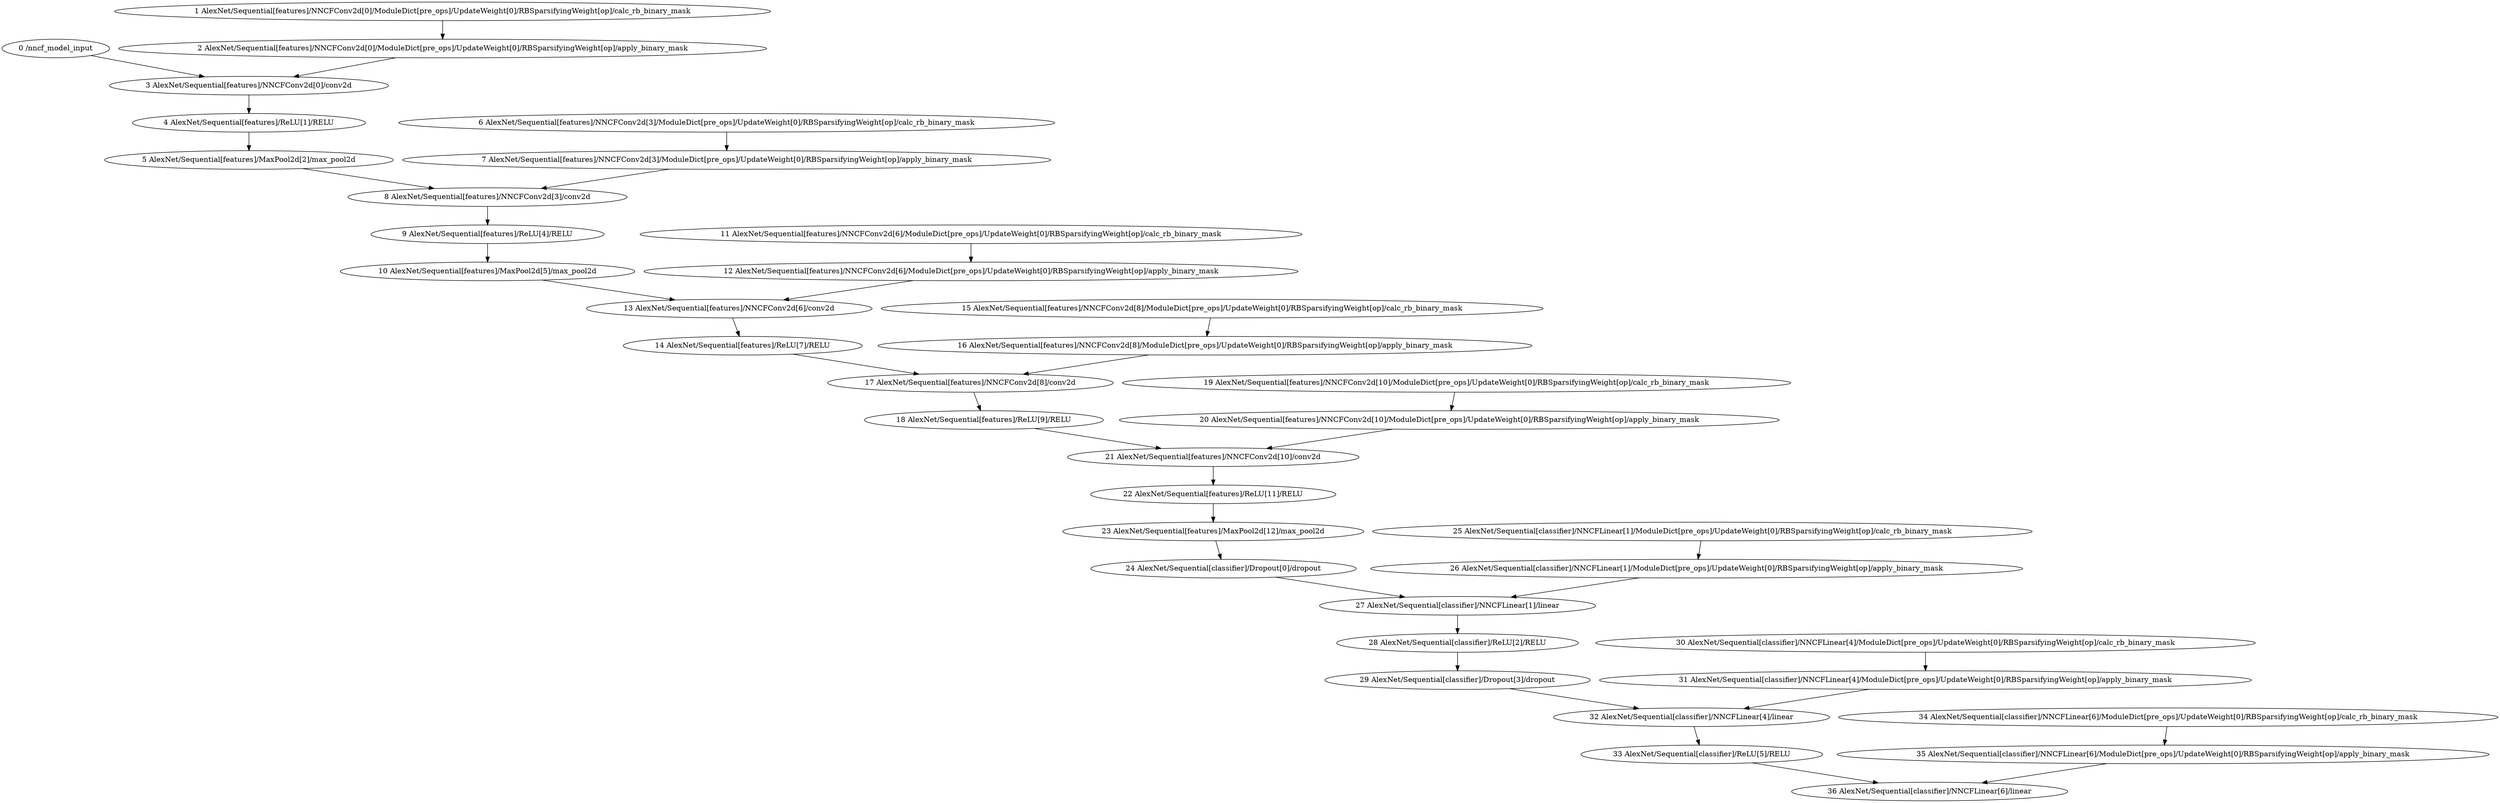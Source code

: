strict digraph  {
"0 /nncf_model_input" [id=0, scope="", type=nncf_model_input];
"1 AlexNet/Sequential[features]/NNCFConv2d[0]/ModuleDict[pre_ops]/UpdateWeight[0]/RBSparsifyingWeight[op]/calc_rb_binary_mask" [id=1, scope="AlexNet/Sequential[features]/NNCFConv2d[0]/ModuleDict[pre_ops]/UpdateWeight[0]/RBSparsifyingWeight[op]", type=calc_rb_binary_mask];
"2 AlexNet/Sequential[features]/NNCFConv2d[0]/ModuleDict[pre_ops]/UpdateWeight[0]/RBSparsifyingWeight[op]/apply_binary_mask" [id=2, scope="AlexNet/Sequential[features]/NNCFConv2d[0]/ModuleDict[pre_ops]/UpdateWeight[0]/RBSparsifyingWeight[op]", type=apply_binary_mask];
"3 AlexNet/Sequential[features]/NNCFConv2d[0]/conv2d" [id=3, scope="AlexNet/Sequential[features]/NNCFConv2d[0]", type=conv2d];
"4 AlexNet/Sequential[features]/ReLU[1]/RELU" [id=4, scope="AlexNet/Sequential[features]/ReLU[1]", type=RELU];
"5 AlexNet/Sequential[features]/MaxPool2d[2]/max_pool2d" [id=5, scope="AlexNet/Sequential[features]/MaxPool2d[2]", type=max_pool2d];
"6 AlexNet/Sequential[features]/NNCFConv2d[3]/ModuleDict[pre_ops]/UpdateWeight[0]/RBSparsifyingWeight[op]/calc_rb_binary_mask" [id=6, scope="AlexNet/Sequential[features]/NNCFConv2d[3]/ModuleDict[pre_ops]/UpdateWeight[0]/RBSparsifyingWeight[op]", type=calc_rb_binary_mask];
"7 AlexNet/Sequential[features]/NNCFConv2d[3]/ModuleDict[pre_ops]/UpdateWeight[0]/RBSparsifyingWeight[op]/apply_binary_mask" [id=7, scope="AlexNet/Sequential[features]/NNCFConv2d[3]/ModuleDict[pre_ops]/UpdateWeight[0]/RBSparsifyingWeight[op]", type=apply_binary_mask];
"8 AlexNet/Sequential[features]/NNCFConv2d[3]/conv2d" [id=8, scope="AlexNet/Sequential[features]/NNCFConv2d[3]", type=conv2d];
"9 AlexNet/Sequential[features]/ReLU[4]/RELU" [id=9, scope="AlexNet/Sequential[features]/ReLU[4]", type=RELU];
"10 AlexNet/Sequential[features]/MaxPool2d[5]/max_pool2d" [id=10, scope="AlexNet/Sequential[features]/MaxPool2d[5]", type=max_pool2d];
"11 AlexNet/Sequential[features]/NNCFConv2d[6]/ModuleDict[pre_ops]/UpdateWeight[0]/RBSparsifyingWeight[op]/calc_rb_binary_mask" [id=11, scope="AlexNet/Sequential[features]/NNCFConv2d[6]/ModuleDict[pre_ops]/UpdateWeight[0]/RBSparsifyingWeight[op]", type=calc_rb_binary_mask];
"12 AlexNet/Sequential[features]/NNCFConv2d[6]/ModuleDict[pre_ops]/UpdateWeight[0]/RBSparsifyingWeight[op]/apply_binary_mask" [id=12, scope="AlexNet/Sequential[features]/NNCFConv2d[6]/ModuleDict[pre_ops]/UpdateWeight[0]/RBSparsifyingWeight[op]", type=apply_binary_mask];
"13 AlexNet/Sequential[features]/NNCFConv2d[6]/conv2d" [id=13, scope="AlexNet/Sequential[features]/NNCFConv2d[6]", type=conv2d];
"14 AlexNet/Sequential[features]/ReLU[7]/RELU" [id=14, scope="AlexNet/Sequential[features]/ReLU[7]", type=RELU];
"15 AlexNet/Sequential[features]/NNCFConv2d[8]/ModuleDict[pre_ops]/UpdateWeight[0]/RBSparsifyingWeight[op]/calc_rb_binary_mask" [id=15, scope="AlexNet/Sequential[features]/NNCFConv2d[8]/ModuleDict[pre_ops]/UpdateWeight[0]/RBSparsifyingWeight[op]", type=calc_rb_binary_mask];
"16 AlexNet/Sequential[features]/NNCFConv2d[8]/ModuleDict[pre_ops]/UpdateWeight[0]/RBSparsifyingWeight[op]/apply_binary_mask" [id=16, scope="AlexNet/Sequential[features]/NNCFConv2d[8]/ModuleDict[pre_ops]/UpdateWeight[0]/RBSparsifyingWeight[op]", type=apply_binary_mask];
"17 AlexNet/Sequential[features]/NNCFConv2d[8]/conv2d" [id=17, scope="AlexNet/Sequential[features]/NNCFConv2d[8]", type=conv2d];
"18 AlexNet/Sequential[features]/ReLU[9]/RELU" [id=18, scope="AlexNet/Sequential[features]/ReLU[9]", type=RELU];
"19 AlexNet/Sequential[features]/NNCFConv2d[10]/ModuleDict[pre_ops]/UpdateWeight[0]/RBSparsifyingWeight[op]/calc_rb_binary_mask" [id=19, scope="AlexNet/Sequential[features]/NNCFConv2d[10]/ModuleDict[pre_ops]/UpdateWeight[0]/RBSparsifyingWeight[op]", type=calc_rb_binary_mask];
"20 AlexNet/Sequential[features]/NNCFConv2d[10]/ModuleDict[pre_ops]/UpdateWeight[0]/RBSparsifyingWeight[op]/apply_binary_mask" [id=20, scope="AlexNet/Sequential[features]/NNCFConv2d[10]/ModuleDict[pre_ops]/UpdateWeight[0]/RBSparsifyingWeight[op]", type=apply_binary_mask];
"21 AlexNet/Sequential[features]/NNCFConv2d[10]/conv2d" [id=21, scope="AlexNet/Sequential[features]/NNCFConv2d[10]", type=conv2d];
"22 AlexNet/Sequential[features]/ReLU[11]/RELU" [id=22, scope="AlexNet/Sequential[features]/ReLU[11]", type=RELU];
"23 AlexNet/Sequential[features]/MaxPool2d[12]/max_pool2d" [id=23, scope="AlexNet/Sequential[features]/MaxPool2d[12]", type=max_pool2d];
"24 AlexNet/Sequential[classifier]/Dropout[0]/dropout" [id=24, scope="AlexNet/Sequential[classifier]/Dropout[0]", type=dropout];
"25 AlexNet/Sequential[classifier]/NNCFLinear[1]/ModuleDict[pre_ops]/UpdateWeight[0]/RBSparsifyingWeight[op]/calc_rb_binary_mask" [id=25, scope="AlexNet/Sequential[classifier]/NNCFLinear[1]/ModuleDict[pre_ops]/UpdateWeight[0]/RBSparsifyingWeight[op]", type=calc_rb_binary_mask];
"26 AlexNet/Sequential[classifier]/NNCFLinear[1]/ModuleDict[pre_ops]/UpdateWeight[0]/RBSparsifyingWeight[op]/apply_binary_mask" [id=26, scope="AlexNet/Sequential[classifier]/NNCFLinear[1]/ModuleDict[pre_ops]/UpdateWeight[0]/RBSparsifyingWeight[op]", type=apply_binary_mask];
"27 AlexNet/Sequential[classifier]/NNCFLinear[1]/linear" [id=27, scope="AlexNet/Sequential[classifier]/NNCFLinear[1]", type=linear];
"28 AlexNet/Sequential[classifier]/ReLU[2]/RELU" [id=28, scope="AlexNet/Sequential[classifier]/ReLU[2]", type=RELU];
"29 AlexNet/Sequential[classifier]/Dropout[3]/dropout" [id=29, scope="AlexNet/Sequential[classifier]/Dropout[3]", type=dropout];
"30 AlexNet/Sequential[classifier]/NNCFLinear[4]/ModuleDict[pre_ops]/UpdateWeight[0]/RBSparsifyingWeight[op]/calc_rb_binary_mask" [id=30, scope="AlexNet/Sequential[classifier]/NNCFLinear[4]/ModuleDict[pre_ops]/UpdateWeight[0]/RBSparsifyingWeight[op]", type=calc_rb_binary_mask];
"31 AlexNet/Sequential[classifier]/NNCFLinear[4]/ModuleDict[pre_ops]/UpdateWeight[0]/RBSparsifyingWeight[op]/apply_binary_mask" [id=31, scope="AlexNet/Sequential[classifier]/NNCFLinear[4]/ModuleDict[pre_ops]/UpdateWeight[0]/RBSparsifyingWeight[op]", type=apply_binary_mask];
"32 AlexNet/Sequential[classifier]/NNCFLinear[4]/linear" [id=32, scope="AlexNet/Sequential[classifier]/NNCFLinear[4]", type=linear];
"33 AlexNet/Sequential[classifier]/ReLU[5]/RELU" [id=33, scope="AlexNet/Sequential[classifier]/ReLU[5]", type=RELU];
"34 AlexNet/Sequential[classifier]/NNCFLinear[6]/ModuleDict[pre_ops]/UpdateWeight[0]/RBSparsifyingWeight[op]/calc_rb_binary_mask" [id=34, scope="AlexNet/Sequential[classifier]/NNCFLinear[6]/ModuleDict[pre_ops]/UpdateWeight[0]/RBSparsifyingWeight[op]", type=calc_rb_binary_mask];
"35 AlexNet/Sequential[classifier]/NNCFLinear[6]/ModuleDict[pre_ops]/UpdateWeight[0]/RBSparsifyingWeight[op]/apply_binary_mask" [id=35, scope="AlexNet/Sequential[classifier]/NNCFLinear[6]/ModuleDict[pre_ops]/UpdateWeight[0]/RBSparsifyingWeight[op]", type=apply_binary_mask];
"36 AlexNet/Sequential[classifier]/NNCFLinear[6]/linear" [id=36, scope="AlexNet/Sequential[classifier]/NNCFLinear[6]", type=linear];
"0 /nncf_model_input" -> "3 AlexNet/Sequential[features]/NNCFConv2d[0]/conv2d";
"1 AlexNet/Sequential[features]/NNCFConv2d[0]/ModuleDict[pre_ops]/UpdateWeight[0]/RBSparsifyingWeight[op]/calc_rb_binary_mask" -> "2 AlexNet/Sequential[features]/NNCFConv2d[0]/ModuleDict[pre_ops]/UpdateWeight[0]/RBSparsifyingWeight[op]/apply_binary_mask";
"2 AlexNet/Sequential[features]/NNCFConv2d[0]/ModuleDict[pre_ops]/UpdateWeight[0]/RBSparsifyingWeight[op]/apply_binary_mask" -> "3 AlexNet/Sequential[features]/NNCFConv2d[0]/conv2d";
"3 AlexNet/Sequential[features]/NNCFConv2d[0]/conv2d" -> "4 AlexNet/Sequential[features]/ReLU[1]/RELU";
"4 AlexNet/Sequential[features]/ReLU[1]/RELU" -> "5 AlexNet/Sequential[features]/MaxPool2d[2]/max_pool2d";
"5 AlexNet/Sequential[features]/MaxPool2d[2]/max_pool2d" -> "8 AlexNet/Sequential[features]/NNCFConv2d[3]/conv2d";
"6 AlexNet/Sequential[features]/NNCFConv2d[3]/ModuleDict[pre_ops]/UpdateWeight[0]/RBSparsifyingWeight[op]/calc_rb_binary_mask" -> "7 AlexNet/Sequential[features]/NNCFConv2d[3]/ModuleDict[pre_ops]/UpdateWeight[0]/RBSparsifyingWeight[op]/apply_binary_mask";
"7 AlexNet/Sequential[features]/NNCFConv2d[3]/ModuleDict[pre_ops]/UpdateWeight[0]/RBSparsifyingWeight[op]/apply_binary_mask" -> "8 AlexNet/Sequential[features]/NNCFConv2d[3]/conv2d";
"8 AlexNet/Sequential[features]/NNCFConv2d[3]/conv2d" -> "9 AlexNet/Sequential[features]/ReLU[4]/RELU";
"9 AlexNet/Sequential[features]/ReLU[4]/RELU" -> "10 AlexNet/Sequential[features]/MaxPool2d[5]/max_pool2d";
"10 AlexNet/Sequential[features]/MaxPool2d[5]/max_pool2d" -> "13 AlexNet/Sequential[features]/NNCFConv2d[6]/conv2d";
"11 AlexNet/Sequential[features]/NNCFConv2d[6]/ModuleDict[pre_ops]/UpdateWeight[0]/RBSparsifyingWeight[op]/calc_rb_binary_mask" -> "12 AlexNet/Sequential[features]/NNCFConv2d[6]/ModuleDict[pre_ops]/UpdateWeight[0]/RBSparsifyingWeight[op]/apply_binary_mask";
"12 AlexNet/Sequential[features]/NNCFConv2d[6]/ModuleDict[pre_ops]/UpdateWeight[0]/RBSparsifyingWeight[op]/apply_binary_mask" -> "13 AlexNet/Sequential[features]/NNCFConv2d[6]/conv2d";
"13 AlexNet/Sequential[features]/NNCFConv2d[6]/conv2d" -> "14 AlexNet/Sequential[features]/ReLU[7]/RELU";
"14 AlexNet/Sequential[features]/ReLU[7]/RELU" -> "17 AlexNet/Sequential[features]/NNCFConv2d[8]/conv2d";
"15 AlexNet/Sequential[features]/NNCFConv2d[8]/ModuleDict[pre_ops]/UpdateWeight[0]/RBSparsifyingWeight[op]/calc_rb_binary_mask" -> "16 AlexNet/Sequential[features]/NNCFConv2d[8]/ModuleDict[pre_ops]/UpdateWeight[0]/RBSparsifyingWeight[op]/apply_binary_mask";
"16 AlexNet/Sequential[features]/NNCFConv2d[8]/ModuleDict[pre_ops]/UpdateWeight[0]/RBSparsifyingWeight[op]/apply_binary_mask" -> "17 AlexNet/Sequential[features]/NNCFConv2d[8]/conv2d";
"17 AlexNet/Sequential[features]/NNCFConv2d[8]/conv2d" -> "18 AlexNet/Sequential[features]/ReLU[9]/RELU";
"18 AlexNet/Sequential[features]/ReLU[9]/RELU" -> "21 AlexNet/Sequential[features]/NNCFConv2d[10]/conv2d";
"19 AlexNet/Sequential[features]/NNCFConv2d[10]/ModuleDict[pre_ops]/UpdateWeight[0]/RBSparsifyingWeight[op]/calc_rb_binary_mask" -> "20 AlexNet/Sequential[features]/NNCFConv2d[10]/ModuleDict[pre_ops]/UpdateWeight[0]/RBSparsifyingWeight[op]/apply_binary_mask";
"20 AlexNet/Sequential[features]/NNCFConv2d[10]/ModuleDict[pre_ops]/UpdateWeight[0]/RBSparsifyingWeight[op]/apply_binary_mask" -> "21 AlexNet/Sequential[features]/NNCFConv2d[10]/conv2d";
"21 AlexNet/Sequential[features]/NNCFConv2d[10]/conv2d" -> "22 AlexNet/Sequential[features]/ReLU[11]/RELU";
"22 AlexNet/Sequential[features]/ReLU[11]/RELU" -> "23 AlexNet/Sequential[features]/MaxPool2d[12]/max_pool2d";
"23 AlexNet/Sequential[features]/MaxPool2d[12]/max_pool2d" -> "24 AlexNet/Sequential[classifier]/Dropout[0]/dropout";
"24 AlexNet/Sequential[classifier]/Dropout[0]/dropout" -> "27 AlexNet/Sequential[classifier]/NNCFLinear[1]/linear";
"25 AlexNet/Sequential[classifier]/NNCFLinear[1]/ModuleDict[pre_ops]/UpdateWeight[0]/RBSparsifyingWeight[op]/calc_rb_binary_mask" -> "26 AlexNet/Sequential[classifier]/NNCFLinear[1]/ModuleDict[pre_ops]/UpdateWeight[0]/RBSparsifyingWeight[op]/apply_binary_mask";
"26 AlexNet/Sequential[classifier]/NNCFLinear[1]/ModuleDict[pre_ops]/UpdateWeight[0]/RBSparsifyingWeight[op]/apply_binary_mask" -> "27 AlexNet/Sequential[classifier]/NNCFLinear[1]/linear";
"27 AlexNet/Sequential[classifier]/NNCFLinear[1]/linear" -> "28 AlexNet/Sequential[classifier]/ReLU[2]/RELU";
"28 AlexNet/Sequential[classifier]/ReLU[2]/RELU" -> "29 AlexNet/Sequential[classifier]/Dropout[3]/dropout";
"29 AlexNet/Sequential[classifier]/Dropout[3]/dropout" -> "32 AlexNet/Sequential[classifier]/NNCFLinear[4]/linear";
"30 AlexNet/Sequential[classifier]/NNCFLinear[4]/ModuleDict[pre_ops]/UpdateWeight[0]/RBSparsifyingWeight[op]/calc_rb_binary_mask" -> "31 AlexNet/Sequential[classifier]/NNCFLinear[4]/ModuleDict[pre_ops]/UpdateWeight[0]/RBSparsifyingWeight[op]/apply_binary_mask";
"31 AlexNet/Sequential[classifier]/NNCFLinear[4]/ModuleDict[pre_ops]/UpdateWeight[0]/RBSparsifyingWeight[op]/apply_binary_mask" -> "32 AlexNet/Sequential[classifier]/NNCFLinear[4]/linear";
"32 AlexNet/Sequential[classifier]/NNCFLinear[4]/linear" -> "33 AlexNet/Sequential[classifier]/ReLU[5]/RELU";
"33 AlexNet/Sequential[classifier]/ReLU[5]/RELU" -> "36 AlexNet/Sequential[classifier]/NNCFLinear[6]/linear";
"34 AlexNet/Sequential[classifier]/NNCFLinear[6]/ModuleDict[pre_ops]/UpdateWeight[0]/RBSparsifyingWeight[op]/calc_rb_binary_mask" -> "35 AlexNet/Sequential[classifier]/NNCFLinear[6]/ModuleDict[pre_ops]/UpdateWeight[0]/RBSparsifyingWeight[op]/apply_binary_mask";
"35 AlexNet/Sequential[classifier]/NNCFLinear[6]/ModuleDict[pre_ops]/UpdateWeight[0]/RBSparsifyingWeight[op]/apply_binary_mask" -> "36 AlexNet/Sequential[classifier]/NNCFLinear[6]/linear";
}
